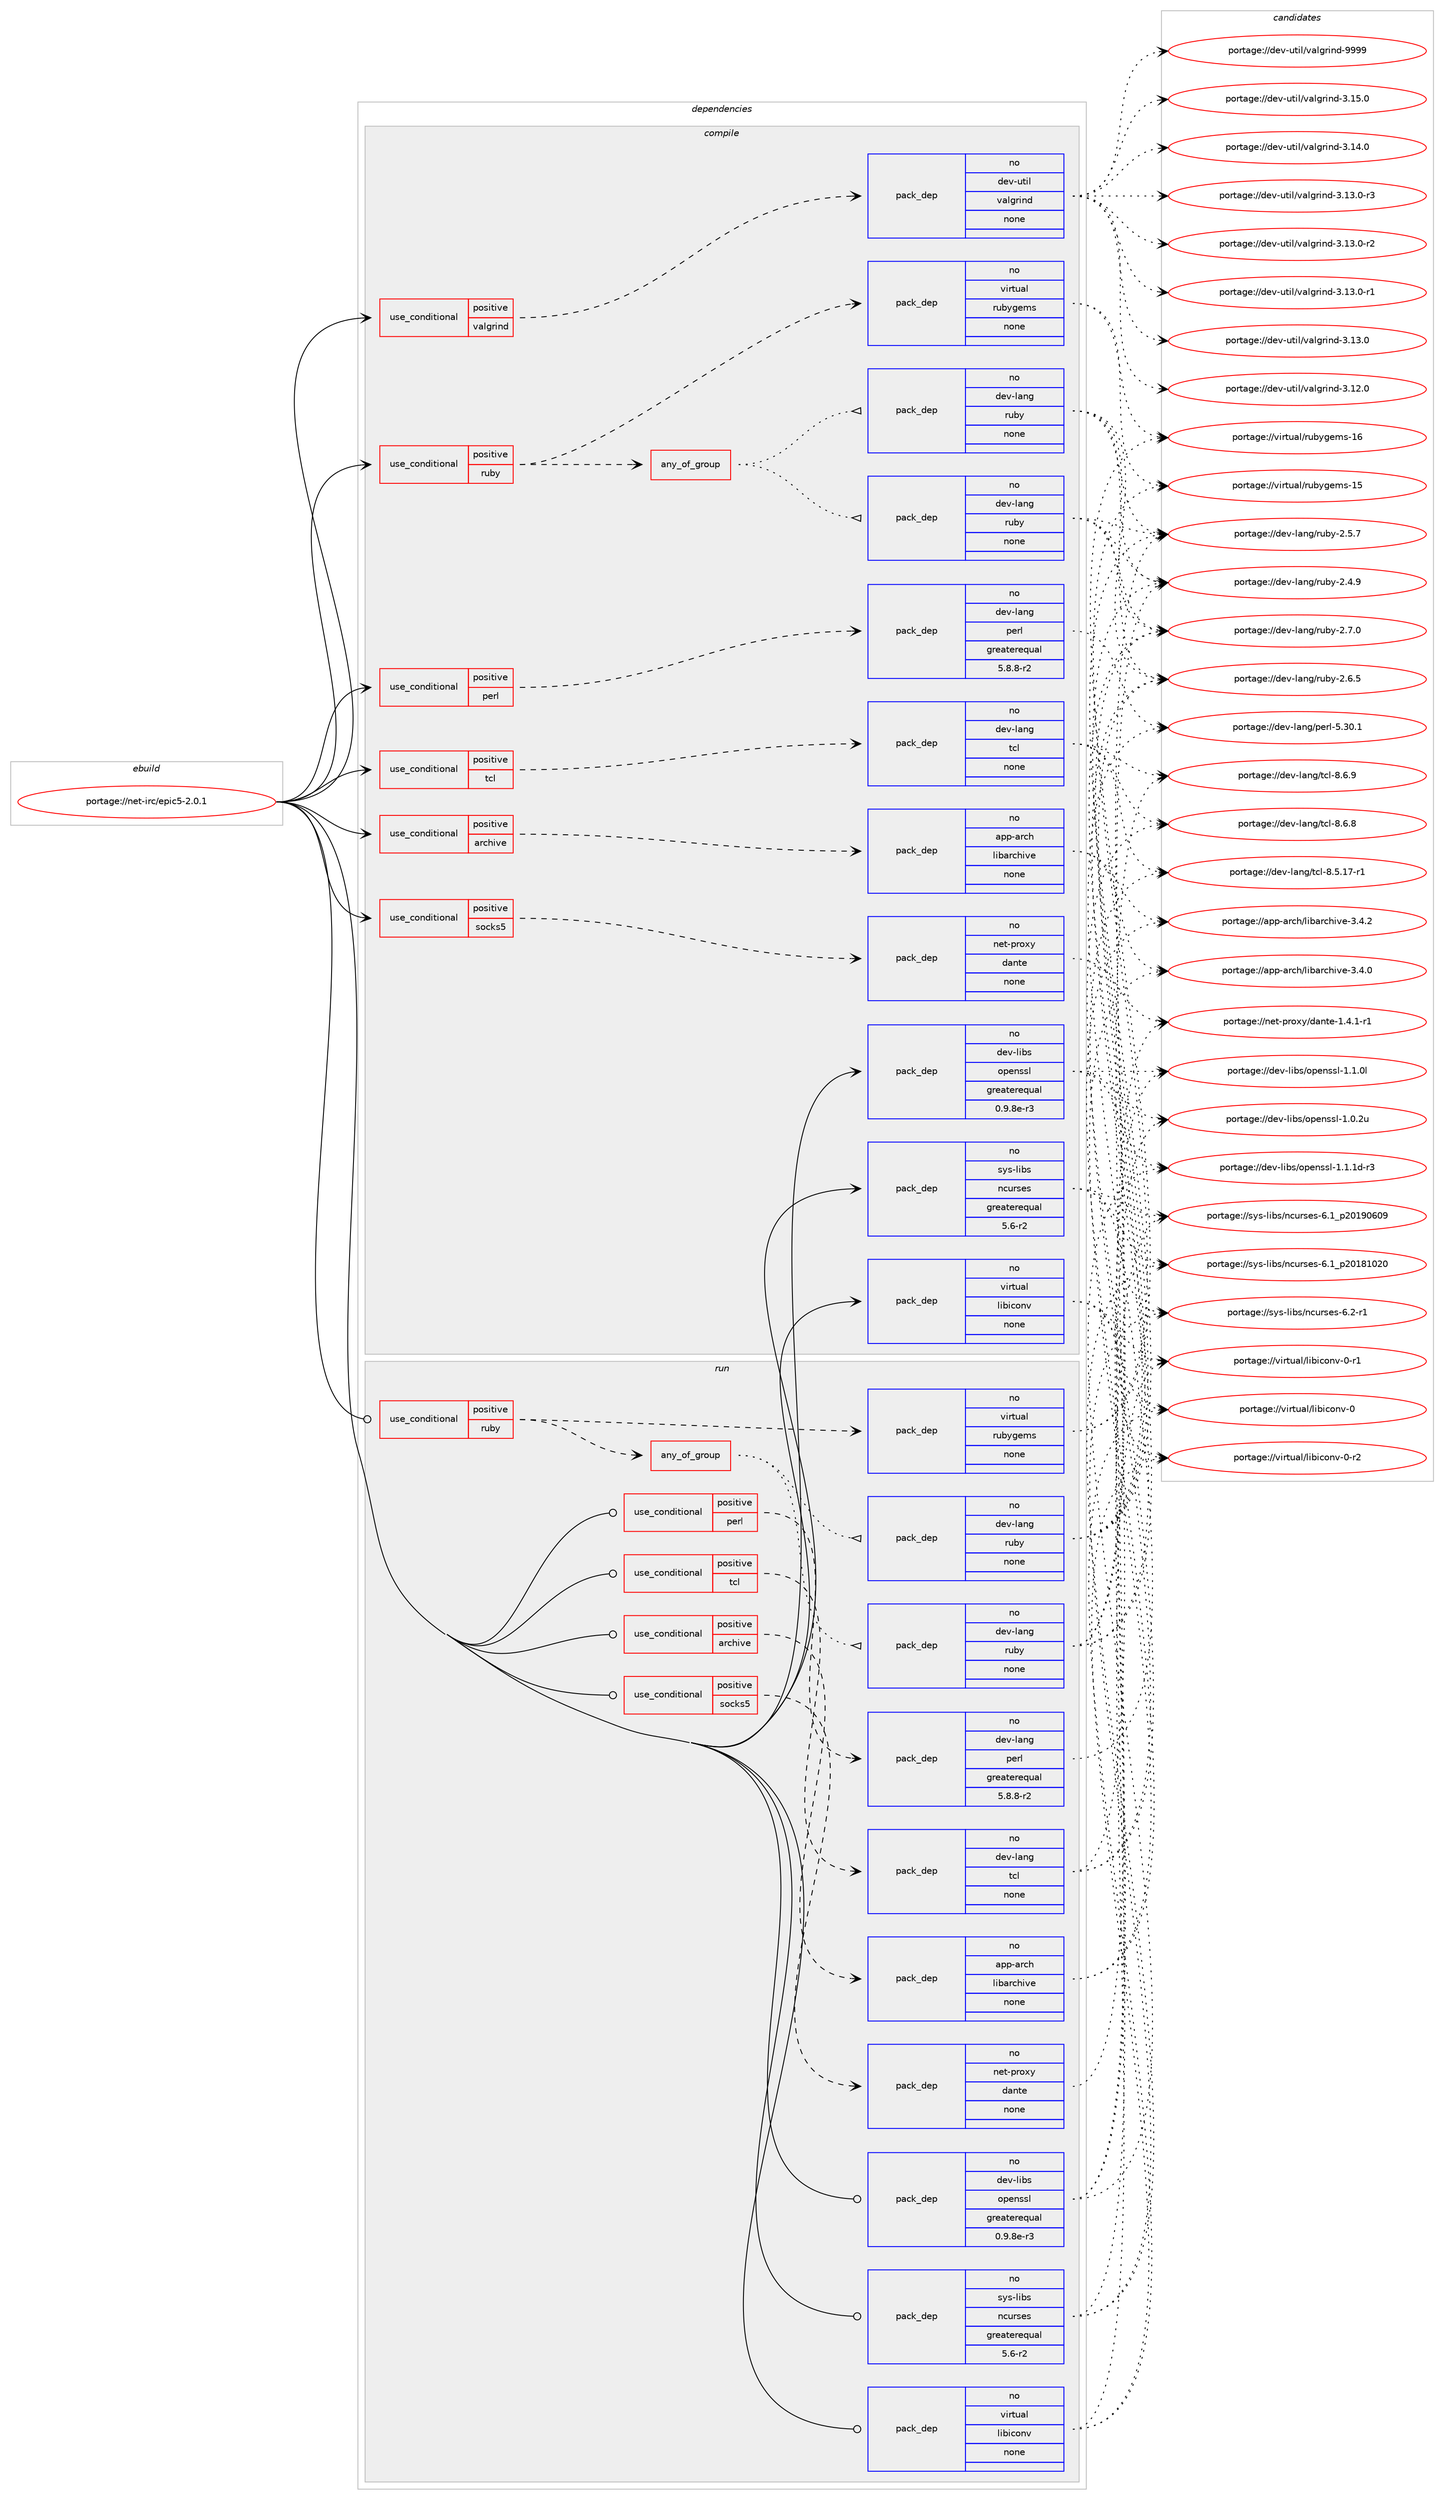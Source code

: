 digraph prolog {

# *************
# Graph options
# *************

newrank=true;
concentrate=true;
compound=true;
graph [rankdir=LR,fontname=Helvetica,fontsize=10,ranksep=1.5];#, ranksep=2.5, nodesep=0.2];
edge  [arrowhead=vee];
node  [fontname=Helvetica,fontsize=10];

# **********
# The ebuild
# **********

subgraph cluster_leftcol {
color=gray;
rank=same;
label=<<i>ebuild</i>>;
id [label="portage://net-irc/epic5-2.0.1", color=red, width=4, href="../net-irc/epic5-2.0.1.svg"];
}

# ****************
# The dependencies
# ****************

subgraph cluster_midcol {
color=gray;
label=<<i>dependencies</i>>;
subgraph cluster_compile {
fillcolor="#eeeeee";
style=filled;
label=<<i>compile</i>>;
subgraph cond17886 {
dependency83449 [label=<<TABLE BORDER="0" CELLBORDER="1" CELLSPACING="0" CELLPADDING="4"><TR><TD ROWSPAN="3" CELLPADDING="10">use_conditional</TD></TR><TR><TD>positive</TD></TR><TR><TD>archive</TD></TR></TABLE>>, shape=none, color=red];
subgraph pack63987 {
dependency83450 [label=<<TABLE BORDER="0" CELLBORDER="1" CELLSPACING="0" CELLPADDING="4" WIDTH="220"><TR><TD ROWSPAN="6" CELLPADDING="30">pack_dep</TD></TR><TR><TD WIDTH="110">no</TD></TR><TR><TD>app-arch</TD></TR><TR><TD>libarchive</TD></TR><TR><TD>none</TD></TR><TR><TD></TD></TR></TABLE>>, shape=none, color=blue];
}
dependency83449:e -> dependency83450:w [weight=20,style="dashed",arrowhead="vee"];
}
id:e -> dependency83449:w [weight=20,style="solid",arrowhead="vee"];
subgraph cond17887 {
dependency83451 [label=<<TABLE BORDER="0" CELLBORDER="1" CELLSPACING="0" CELLPADDING="4"><TR><TD ROWSPAN="3" CELLPADDING="10">use_conditional</TD></TR><TR><TD>positive</TD></TR><TR><TD>perl</TD></TR></TABLE>>, shape=none, color=red];
subgraph pack63988 {
dependency83452 [label=<<TABLE BORDER="0" CELLBORDER="1" CELLSPACING="0" CELLPADDING="4" WIDTH="220"><TR><TD ROWSPAN="6" CELLPADDING="30">pack_dep</TD></TR><TR><TD WIDTH="110">no</TD></TR><TR><TD>dev-lang</TD></TR><TR><TD>perl</TD></TR><TR><TD>greaterequal</TD></TR><TR><TD>5.8.8-r2</TD></TR></TABLE>>, shape=none, color=blue];
}
dependency83451:e -> dependency83452:w [weight=20,style="dashed",arrowhead="vee"];
}
id:e -> dependency83451:w [weight=20,style="solid",arrowhead="vee"];
subgraph cond17888 {
dependency83453 [label=<<TABLE BORDER="0" CELLBORDER="1" CELLSPACING="0" CELLPADDING="4"><TR><TD ROWSPAN="3" CELLPADDING="10">use_conditional</TD></TR><TR><TD>positive</TD></TR><TR><TD>ruby</TD></TR></TABLE>>, shape=none, color=red];
subgraph any1502 {
dependency83454 [label=<<TABLE BORDER="0" CELLBORDER="1" CELLSPACING="0" CELLPADDING="4"><TR><TD CELLPADDING="10">any_of_group</TD></TR></TABLE>>, shape=none, color=red];subgraph pack63989 {
dependency83455 [label=<<TABLE BORDER="0" CELLBORDER="1" CELLSPACING="0" CELLPADDING="4" WIDTH="220"><TR><TD ROWSPAN="6" CELLPADDING="30">pack_dep</TD></TR><TR><TD WIDTH="110">no</TD></TR><TR><TD>dev-lang</TD></TR><TR><TD>ruby</TD></TR><TR><TD>none</TD></TR><TR><TD></TD></TR></TABLE>>, shape=none, color=blue];
}
dependency83454:e -> dependency83455:w [weight=20,style="dotted",arrowhead="oinv"];
subgraph pack63990 {
dependency83456 [label=<<TABLE BORDER="0" CELLBORDER="1" CELLSPACING="0" CELLPADDING="4" WIDTH="220"><TR><TD ROWSPAN="6" CELLPADDING="30">pack_dep</TD></TR><TR><TD WIDTH="110">no</TD></TR><TR><TD>dev-lang</TD></TR><TR><TD>ruby</TD></TR><TR><TD>none</TD></TR><TR><TD></TD></TR></TABLE>>, shape=none, color=blue];
}
dependency83454:e -> dependency83456:w [weight=20,style="dotted",arrowhead="oinv"];
}
dependency83453:e -> dependency83454:w [weight=20,style="dashed",arrowhead="vee"];
subgraph pack63991 {
dependency83457 [label=<<TABLE BORDER="0" CELLBORDER="1" CELLSPACING="0" CELLPADDING="4" WIDTH="220"><TR><TD ROWSPAN="6" CELLPADDING="30">pack_dep</TD></TR><TR><TD WIDTH="110">no</TD></TR><TR><TD>virtual</TD></TR><TR><TD>rubygems</TD></TR><TR><TD>none</TD></TR><TR><TD></TD></TR></TABLE>>, shape=none, color=blue];
}
dependency83453:e -> dependency83457:w [weight=20,style="dashed",arrowhead="vee"];
}
id:e -> dependency83453:w [weight=20,style="solid",arrowhead="vee"];
subgraph cond17889 {
dependency83458 [label=<<TABLE BORDER="0" CELLBORDER="1" CELLSPACING="0" CELLPADDING="4"><TR><TD ROWSPAN="3" CELLPADDING="10">use_conditional</TD></TR><TR><TD>positive</TD></TR><TR><TD>socks5</TD></TR></TABLE>>, shape=none, color=red];
subgraph pack63992 {
dependency83459 [label=<<TABLE BORDER="0" CELLBORDER="1" CELLSPACING="0" CELLPADDING="4" WIDTH="220"><TR><TD ROWSPAN="6" CELLPADDING="30">pack_dep</TD></TR><TR><TD WIDTH="110">no</TD></TR><TR><TD>net-proxy</TD></TR><TR><TD>dante</TD></TR><TR><TD>none</TD></TR><TR><TD></TD></TR></TABLE>>, shape=none, color=blue];
}
dependency83458:e -> dependency83459:w [weight=20,style="dashed",arrowhead="vee"];
}
id:e -> dependency83458:w [weight=20,style="solid",arrowhead="vee"];
subgraph cond17890 {
dependency83460 [label=<<TABLE BORDER="0" CELLBORDER="1" CELLSPACING="0" CELLPADDING="4"><TR><TD ROWSPAN="3" CELLPADDING="10">use_conditional</TD></TR><TR><TD>positive</TD></TR><TR><TD>tcl</TD></TR></TABLE>>, shape=none, color=red];
subgraph pack63993 {
dependency83461 [label=<<TABLE BORDER="0" CELLBORDER="1" CELLSPACING="0" CELLPADDING="4" WIDTH="220"><TR><TD ROWSPAN="6" CELLPADDING="30">pack_dep</TD></TR><TR><TD WIDTH="110">no</TD></TR><TR><TD>dev-lang</TD></TR><TR><TD>tcl</TD></TR><TR><TD>none</TD></TR><TR><TD></TD></TR></TABLE>>, shape=none, color=blue];
}
dependency83460:e -> dependency83461:w [weight=20,style="dashed",arrowhead="vee"];
}
id:e -> dependency83460:w [weight=20,style="solid",arrowhead="vee"];
subgraph cond17891 {
dependency83462 [label=<<TABLE BORDER="0" CELLBORDER="1" CELLSPACING="0" CELLPADDING="4"><TR><TD ROWSPAN="3" CELLPADDING="10">use_conditional</TD></TR><TR><TD>positive</TD></TR><TR><TD>valgrind</TD></TR></TABLE>>, shape=none, color=red];
subgraph pack63994 {
dependency83463 [label=<<TABLE BORDER="0" CELLBORDER="1" CELLSPACING="0" CELLPADDING="4" WIDTH="220"><TR><TD ROWSPAN="6" CELLPADDING="30">pack_dep</TD></TR><TR><TD WIDTH="110">no</TD></TR><TR><TD>dev-util</TD></TR><TR><TD>valgrind</TD></TR><TR><TD>none</TD></TR><TR><TD></TD></TR></TABLE>>, shape=none, color=blue];
}
dependency83462:e -> dependency83463:w [weight=20,style="dashed",arrowhead="vee"];
}
id:e -> dependency83462:w [weight=20,style="solid",arrowhead="vee"];
subgraph pack63995 {
dependency83464 [label=<<TABLE BORDER="0" CELLBORDER="1" CELLSPACING="0" CELLPADDING="4" WIDTH="220"><TR><TD ROWSPAN="6" CELLPADDING="30">pack_dep</TD></TR><TR><TD WIDTH="110">no</TD></TR><TR><TD>dev-libs</TD></TR><TR><TD>openssl</TD></TR><TR><TD>greaterequal</TD></TR><TR><TD>0.9.8e-r3</TD></TR></TABLE>>, shape=none, color=blue];
}
id:e -> dependency83464:w [weight=20,style="solid",arrowhead="vee"];
subgraph pack63996 {
dependency83465 [label=<<TABLE BORDER="0" CELLBORDER="1" CELLSPACING="0" CELLPADDING="4" WIDTH="220"><TR><TD ROWSPAN="6" CELLPADDING="30">pack_dep</TD></TR><TR><TD WIDTH="110">no</TD></TR><TR><TD>sys-libs</TD></TR><TR><TD>ncurses</TD></TR><TR><TD>greaterequal</TD></TR><TR><TD>5.6-r2</TD></TR></TABLE>>, shape=none, color=blue];
}
id:e -> dependency83465:w [weight=20,style="solid",arrowhead="vee"];
subgraph pack63997 {
dependency83466 [label=<<TABLE BORDER="0" CELLBORDER="1" CELLSPACING="0" CELLPADDING="4" WIDTH="220"><TR><TD ROWSPAN="6" CELLPADDING="30">pack_dep</TD></TR><TR><TD WIDTH="110">no</TD></TR><TR><TD>virtual</TD></TR><TR><TD>libiconv</TD></TR><TR><TD>none</TD></TR><TR><TD></TD></TR></TABLE>>, shape=none, color=blue];
}
id:e -> dependency83466:w [weight=20,style="solid",arrowhead="vee"];
}
subgraph cluster_compileandrun {
fillcolor="#eeeeee";
style=filled;
label=<<i>compile and run</i>>;
}
subgraph cluster_run {
fillcolor="#eeeeee";
style=filled;
label=<<i>run</i>>;
subgraph cond17892 {
dependency83467 [label=<<TABLE BORDER="0" CELLBORDER="1" CELLSPACING="0" CELLPADDING="4"><TR><TD ROWSPAN="3" CELLPADDING="10">use_conditional</TD></TR><TR><TD>positive</TD></TR><TR><TD>archive</TD></TR></TABLE>>, shape=none, color=red];
subgraph pack63998 {
dependency83468 [label=<<TABLE BORDER="0" CELLBORDER="1" CELLSPACING="0" CELLPADDING="4" WIDTH="220"><TR><TD ROWSPAN="6" CELLPADDING="30">pack_dep</TD></TR><TR><TD WIDTH="110">no</TD></TR><TR><TD>app-arch</TD></TR><TR><TD>libarchive</TD></TR><TR><TD>none</TD></TR><TR><TD></TD></TR></TABLE>>, shape=none, color=blue];
}
dependency83467:e -> dependency83468:w [weight=20,style="dashed",arrowhead="vee"];
}
id:e -> dependency83467:w [weight=20,style="solid",arrowhead="odot"];
subgraph cond17893 {
dependency83469 [label=<<TABLE BORDER="0" CELLBORDER="1" CELLSPACING="0" CELLPADDING="4"><TR><TD ROWSPAN="3" CELLPADDING="10">use_conditional</TD></TR><TR><TD>positive</TD></TR><TR><TD>perl</TD></TR></TABLE>>, shape=none, color=red];
subgraph pack63999 {
dependency83470 [label=<<TABLE BORDER="0" CELLBORDER="1" CELLSPACING="0" CELLPADDING="4" WIDTH="220"><TR><TD ROWSPAN="6" CELLPADDING="30">pack_dep</TD></TR><TR><TD WIDTH="110">no</TD></TR><TR><TD>dev-lang</TD></TR><TR><TD>perl</TD></TR><TR><TD>greaterequal</TD></TR><TR><TD>5.8.8-r2</TD></TR></TABLE>>, shape=none, color=blue];
}
dependency83469:e -> dependency83470:w [weight=20,style="dashed",arrowhead="vee"];
}
id:e -> dependency83469:w [weight=20,style="solid",arrowhead="odot"];
subgraph cond17894 {
dependency83471 [label=<<TABLE BORDER="0" CELLBORDER="1" CELLSPACING="0" CELLPADDING="4"><TR><TD ROWSPAN="3" CELLPADDING="10">use_conditional</TD></TR><TR><TD>positive</TD></TR><TR><TD>ruby</TD></TR></TABLE>>, shape=none, color=red];
subgraph any1503 {
dependency83472 [label=<<TABLE BORDER="0" CELLBORDER="1" CELLSPACING="0" CELLPADDING="4"><TR><TD CELLPADDING="10">any_of_group</TD></TR></TABLE>>, shape=none, color=red];subgraph pack64000 {
dependency83473 [label=<<TABLE BORDER="0" CELLBORDER="1" CELLSPACING="0" CELLPADDING="4" WIDTH="220"><TR><TD ROWSPAN="6" CELLPADDING="30">pack_dep</TD></TR><TR><TD WIDTH="110">no</TD></TR><TR><TD>dev-lang</TD></TR><TR><TD>ruby</TD></TR><TR><TD>none</TD></TR><TR><TD></TD></TR></TABLE>>, shape=none, color=blue];
}
dependency83472:e -> dependency83473:w [weight=20,style="dotted",arrowhead="oinv"];
subgraph pack64001 {
dependency83474 [label=<<TABLE BORDER="0" CELLBORDER="1" CELLSPACING="0" CELLPADDING="4" WIDTH="220"><TR><TD ROWSPAN="6" CELLPADDING="30">pack_dep</TD></TR><TR><TD WIDTH="110">no</TD></TR><TR><TD>dev-lang</TD></TR><TR><TD>ruby</TD></TR><TR><TD>none</TD></TR><TR><TD></TD></TR></TABLE>>, shape=none, color=blue];
}
dependency83472:e -> dependency83474:w [weight=20,style="dotted",arrowhead="oinv"];
}
dependency83471:e -> dependency83472:w [weight=20,style="dashed",arrowhead="vee"];
subgraph pack64002 {
dependency83475 [label=<<TABLE BORDER="0" CELLBORDER="1" CELLSPACING="0" CELLPADDING="4" WIDTH="220"><TR><TD ROWSPAN="6" CELLPADDING="30">pack_dep</TD></TR><TR><TD WIDTH="110">no</TD></TR><TR><TD>virtual</TD></TR><TR><TD>rubygems</TD></TR><TR><TD>none</TD></TR><TR><TD></TD></TR></TABLE>>, shape=none, color=blue];
}
dependency83471:e -> dependency83475:w [weight=20,style="dashed",arrowhead="vee"];
}
id:e -> dependency83471:w [weight=20,style="solid",arrowhead="odot"];
subgraph cond17895 {
dependency83476 [label=<<TABLE BORDER="0" CELLBORDER="1" CELLSPACING="0" CELLPADDING="4"><TR><TD ROWSPAN="3" CELLPADDING="10">use_conditional</TD></TR><TR><TD>positive</TD></TR><TR><TD>socks5</TD></TR></TABLE>>, shape=none, color=red];
subgraph pack64003 {
dependency83477 [label=<<TABLE BORDER="0" CELLBORDER="1" CELLSPACING="0" CELLPADDING="4" WIDTH="220"><TR><TD ROWSPAN="6" CELLPADDING="30">pack_dep</TD></TR><TR><TD WIDTH="110">no</TD></TR><TR><TD>net-proxy</TD></TR><TR><TD>dante</TD></TR><TR><TD>none</TD></TR><TR><TD></TD></TR></TABLE>>, shape=none, color=blue];
}
dependency83476:e -> dependency83477:w [weight=20,style="dashed",arrowhead="vee"];
}
id:e -> dependency83476:w [weight=20,style="solid",arrowhead="odot"];
subgraph cond17896 {
dependency83478 [label=<<TABLE BORDER="0" CELLBORDER="1" CELLSPACING="0" CELLPADDING="4"><TR><TD ROWSPAN="3" CELLPADDING="10">use_conditional</TD></TR><TR><TD>positive</TD></TR><TR><TD>tcl</TD></TR></TABLE>>, shape=none, color=red];
subgraph pack64004 {
dependency83479 [label=<<TABLE BORDER="0" CELLBORDER="1" CELLSPACING="0" CELLPADDING="4" WIDTH="220"><TR><TD ROWSPAN="6" CELLPADDING="30">pack_dep</TD></TR><TR><TD WIDTH="110">no</TD></TR><TR><TD>dev-lang</TD></TR><TR><TD>tcl</TD></TR><TR><TD>none</TD></TR><TR><TD></TD></TR></TABLE>>, shape=none, color=blue];
}
dependency83478:e -> dependency83479:w [weight=20,style="dashed",arrowhead="vee"];
}
id:e -> dependency83478:w [weight=20,style="solid",arrowhead="odot"];
subgraph pack64005 {
dependency83480 [label=<<TABLE BORDER="0" CELLBORDER="1" CELLSPACING="0" CELLPADDING="4" WIDTH="220"><TR><TD ROWSPAN="6" CELLPADDING="30">pack_dep</TD></TR><TR><TD WIDTH="110">no</TD></TR><TR><TD>dev-libs</TD></TR><TR><TD>openssl</TD></TR><TR><TD>greaterequal</TD></TR><TR><TD>0.9.8e-r3</TD></TR></TABLE>>, shape=none, color=blue];
}
id:e -> dependency83480:w [weight=20,style="solid",arrowhead="odot"];
subgraph pack64006 {
dependency83481 [label=<<TABLE BORDER="0" CELLBORDER="1" CELLSPACING="0" CELLPADDING="4" WIDTH="220"><TR><TD ROWSPAN="6" CELLPADDING="30">pack_dep</TD></TR><TR><TD WIDTH="110">no</TD></TR><TR><TD>sys-libs</TD></TR><TR><TD>ncurses</TD></TR><TR><TD>greaterequal</TD></TR><TR><TD>5.6-r2</TD></TR></TABLE>>, shape=none, color=blue];
}
id:e -> dependency83481:w [weight=20,style="solid",arrowhead="odot"];
subgraph pack64007 {
dependency83482 [label=<<TABLE BORDER="0" CELLBORDER="1" CELLSPACING="0" CELLPADDING="4" WIDTH="220"><TR><TD ROWSPAN="6" CELLPADDING="30">pack_dep</TD></TR><TR><TD WIDTH="110">no</TD></TR><TR><TD>virtual</TD></TR><TR><TD>libiconv</TD></TR><TR><TD>none</TD></TR><TR><TD></TD></TR></TABLE>>, shape=none, color=blue];
}
id:e -> dependency83482:w [weight=20,style="solid",arrowhead="odot"];
}
}

# **************
# The candidates
# **************

subgraph cluster_choices {
rank=same;
color=gray;
label=<<i>candidates</i>>;

subgraph choice63987 {
color=black;
nodesep=1;
choice9711211245971149910447108105989711499104105118101455146524650 [label="portage://app-arch/libarchive-3.4.2", color=red, width=4,href="../app-arch/libarchive-3.4.2.svg"];
choice9711211245971149910447108105989711499104105118101455146524648 [label="portage://app-arch/libarchive-3.4.0", color=red, width=4,href="../app-arch/libarchive-3.4.0.svg"];
dependency83450:e -> choice9711211245971149910447108105989711499104105118101455146524650:w [style=dotted,weight="100"];
dependency83450:e -> choice9711211245971149910447108105989711499104105118101455146524648:w [style=dotted,weight="100"];
}
subgraph choice63988 {
color=black;
nodesep=1;
choice10010111845108971101034711210111410845534651484649 [label="portage://dev-lang/perl-5.30.1", color=red, width=4,href="../dev-lang/perl-5.30.1.svg"];
dependency83452:e -> choice10010111845108971101034711210111410845534651484649:w [style=dotted,weight="100"];
}
subgraph choice63989 {
color=black;
nodesep=1;
choice10010111845108971101034711411798121455046554648 [label="portage://dev-lang/ruby-2.7.0", color=red, width=4,href="../dev-lang/ruby-2.7.0.svg"];
choice10010111845108971101034711411798121455046544653 [label="portage://dev-lang/ruby-2.6.5", color=red, width=4,href="../dev-lang/ruby-2.6.5.svg"];
choice10010111845108971101034711411798121455046534655 [label="portage://dev-lang/ruby-2.5.7", color=red, width=4,href="../dev-lang/ruby-2.5.7.svg"];
choice10010111845108971101034711411798121455046524657 [label="portage://dev-lang/ruby-2.4.9", color=red, width=4,href="../dev-lang/ruby-2.4.9.svg"];
dependency83455:e -> choice10010111845108971101034711411798121455046554648:w [style=dotted,weight="100"];
dependency83455:e -> choice10010111845108971101034711411798121455046544653:w [style=dotted,weight="100"];
dependency83455:e -> choice10010111845108971101034711411798121455046534655:w [style=dotted,weight="100"];
dependency83455:e -> choice10010111845108971101034711411798121455046524657:w [style=dotted,weight="100"];
}
subgraph choice63990 {
color=black;
nodesep=1;
choice10010111845108971101034711411798121455046554648 [label="portage://dev-lang/ruby-2.7.0", color=red, width=4,href="../dev-lang/ruby-2.7.0.svg"];
choice10010111845108971101034711411798121455046544653 [label="portage://dev-lang/ruby-2.6.5", color=red, width=4,href="../dev-lang/ruby-2.6.5.svg"];
choice10010111845108971101034711411798121455046534655 [label="portage://dev-lang/ruby-2.5.7", color=red, width=4,href="../dev-lang/ruby-2.5.7.svg"];
choice10010111845108971101034711411798121455046524657 [label="portage://dev-lang/ruby-2.4.9", color=red, width=4,href="../dev-lang/ruby-2.4.9.svg"];
dependency83456:e -> choice10010111845108971101034711411798121455046554648:w [style=dotted,weight="100"];
dependency83456:e -> choice10010111845108971101034711411798121455046544653:w [style=dotted,weight="100"];
dependency83456:e -> choice10010111845108971101034711411798121455046534655:w [style=dotted,weight="100"];
dependency83456:e -> choice10010111845108971101034711411798121455046524657:w [style=dotted,weight="100"];
}
subgraph choice63991 {
color=black;
nodesep=1;
choice118105114116117971084711411798121103101109115454954 [label="portage://virtual/rubygems-16", color=red, width=4,href="../virtual/rubygems-16.svg"];
choice118105114116117971084711411798121103101109115454953 [label="portage://virtual/rubygems-15", color=red, width=4,href="../virtual/rubygems-15.svg"];
dependency83457:e -> choice118105114116117971084711411798121103101109115454954:w [style=dotted,weight="100"];
dependency83457:e -> choice118105114116117971084711411798121103101109115454953:w [style=dotted,weight="100"];
}
subgraph choice63992 {
color=black;
nodesep=1;
choice1101011164511211411112012147100971101161014549465246494511449 [label="portage://net-proxy/dante-1.4.1-r1", color=red, width=4,href="../net-proxy/dante-1.4.1-r1.svg"];
dependency83459:e -> choice1101011164511211411112012147100971101161014549465246494511449:w [style=dotted,weight="100"];
}
subgraph choice63993 {
color=black;
nodesep=1;
choice10010111845108971101034711699108455646544657 [label="portage://dev-lang/tcl-8.6.9", color=red, width=4,href="../dev-lang/tcl-8.6.9.svg"];
choice10010111845108971101034711699108455646544656 [label="portage://dev-lang/tcl-8.6.8", color=red, width=4,href="../dev-lang/tcl-8.6.8.svg"];
choice10010111845108971101034711699108455646534649554511449 [label="portage://dev-lang/tcl-8.5.17-r1", color=red, width=4,href="../dev-lang/tcl-8.5.17-r1.svg"];
dependency83461:e -> choice10010111845108971101034711699108455646544657:w [style=dotted,weight="100"];
dependency83461:e -> choice10010111845108971101034711699108455646544656:w [style=dotted,weight="100"];
dependency83461:e -> choice10010111845108971101034711699108455646534649554511449:w [style=dotted,weight="100"];
}
subgraph choice63994 {
color=black;
nodesep=1;
choice1001011184511711610510847118971081031141051101004557575757 [label="portage://dev-util/valgrind-9999", color=red, width=4,href="../dev-util/valgrind-9999.svg"];
choice10010111845117116105108471189710810311410511010045514649534648 [label="portage://dev-util/valgrind-3.15.0", color=red, width=4,href="../dev-util/valgrind-3.15.0.svg"];
choice10010111845117116105108471189710810311410511010045514649524648 [label="portage://dev-util/valgrind-3.14.0", color=red, width=4,href="../dev-util/valgrind-3.14.0.svg"];
choice100101118451171161051084711897108103114105110100455146495146484511451 [label="portage://dev-util/valgrind-3.13.0-r3", color=red, width=4,href="../dev-util/valgrind-3.13.0-r3.svg"];
choice100101118451171161051084711897108103114105110100455146495146484511450 [label="portage://dev-util/valgrind-3.13.0-r2", color=red, width=4,href="../dev-util/valgrind-3.13.0-r2.svg"];
choice100101118451171161051084711897108103114105110100455146495146484511449 [label="portage://dev-util/valgrind-3.13.0-r1", color=red, width=4,href="../dev-util/valgrind-3.13.0-r1.svg"];
choice10010111845117116105108471189710810311410511010045514649514648 [label="portage://dev-util/valgrind-3.13.0", color=red, width=4,href="../dev-util/valgrind-3.13.0.svg"];
choice10010111845117116105108471189710810311410511010045514649504648 [label="portage://dev-util/valgrind-3.12.0", color=red, width=4,href="../dev-util/valgrind-3.12.0.svg"];
dependency83463:e -> choice1001011184511711610510847118971081031141051101004557575757:w [style=dotted,weight="100"];
dependency83463:e -> choice10010111845117116105108471189710810311410511010045514649534648:w [style=dotted,weight="100"];
dependency83463:e -> choice10010111845117116105108471189710810311410511010045514649524648:w [style=dotted,weight="100"];
dependency83463:e -> choice100101118451171161051084711897108103114105110100455146495146484511451:w [style=dotted,weight="100"];
dependency83463:e -> choice100101118451171161051084711897108103114105110100455146495146484511450:w [style=dotted,weight="100"];
dependency83463:e -> choice100101118451171161051084711897108103114105110100455146495146484511449:w [style=dotted,weight="100"];
dependency83463:e -> choice10010111845117116105108471189710810311410511010045514649514648:w [style=dotted,weight="100"];
dependency83463:e -> choice10010111845117116105108471189710810311410511010045514649504648:w [style=dotted,weight="100"];
}
subgraph choice63995 {
color=black;
nodesep=1;
choice1001011184510810598115471111121011101151151084549464946491004511451 [label="portage://dev-libs/openssl-1.1.1d-r3", color=red, width=4,href="../dev-libs/openssl-1.1.1d-r3.svg"];
choice100101118451081059811547111112101110115115108454946494648108 [label="portage://dev-libs/openssl-1.1.0l", color=red, width=4,href="../dev-libs/openssl-1.1.0l.svg"];
choice100101118451081059811547111112101110115115108454946484650117 [label="portage://dev-libs/openssl-1.0.2u", color=red, width=4,href="../dev-libs/openssl-1.0.2u.svg"];
dependency83464:e -> choice1001011184510810598115471111121011101151151084549464946491004511451:w [style=dotted,weight="100"];
dependency83464:e -> choice100101118451081059811547111112101110115115108454946494648108:w [style=dotted,weight="100"];
dependency83464:e -> choice100101118451081059811547111112101110115115108454946484650117:w [style=dotted,weight="100"];
}
subgraph choice63996 {
color=black;
nodesep=1;
choice11512111545108105981154711099117114115101115455446504511449 [label="portage://sys-libs/ncurses-6.2-r1", color=red, width=4,href="../sys-libs/ncurses-6.2-r1.svg"];
choice1151211154510810598115471109911711411510111545544649951125048495748544857 [label="portage://sys-libs/ncurses-6.1_p20190609", color=red, width=4,href="../sys-libs/ncurses-6.1_p20190609.svg"];
choice1151211154510810598115471109911711411510111545544649951125048495649485048 [label="portage://sys-libs/ncurses-6.1_p20181020", color=red, width=4,href="../sys-libs/ncurses-6.1_p20181020.svg"];
dependency83465:e -> choice11512111545108105981154711099117114115101115455446504511449:w [style=dotted,weight="100"];
dependency83465:e -> choice1151211154510810598115471109911711411510111545544649951125048495748544857:w [style=dotted,weight="100"];
dependency83465:e -> choice1151211154510810598115471109911711411510111545544649951125048495649485048:w [style=dotted,weight="100"];
}
subgraph choice63997 {
color=black;
nodesep=1;
choice1181051141161179710847108105981059911111011845484511450 [label="portage://virtual/libiconv-0-r2", color=red, width=4,href="../virtual/libiconv-0-r2.svg"];
choice1181051141161179710847108105981059911111011845484511449 [label="portage://virtual/libiconv-0-r1", color=red, width=4,href="../virtual/libiconv-0-r1.svg"];
choice118105114116117971084710810598105991111101184548 [label="portage://virtual/libiconv-0", color=red, width=4,href="../virtual/libiconv-0.svg"];
dependency83466:e -> choice1181051141161179710847108105981059911111011845484511450:w [style=dotted,weight="100"];
dependency83466:e -> choice1181051141161179710847108105981059911111011845484511449:w [style=dotted,weight="100"];
dependency83466:e -> choice118105114116117971084710810598105991111101184548:w [style=dotted,weight="100"];
}
subgraph choice63998 {
color=black;
nodesep=1;
choice9711211245971149910447108105989711499104105118101455146524650 [label="portage://app-arch/libarchive-3.4.2", color=red, width=4,href="../app-arch/libarchive-3.4.2.svg"];
choice9711211245971149910447108105989711499104105118101455146524648 [label="portage://app-arch/libarchive-3.4.0", color=red, width=4,href="../app-arch/libarchive-3.4.0.svg"];
dependency83468:e -> choice9711211245971149910447108105989711499104105118101455146524650:w [style=dotted,weight="100"];
dependency83468:e -> choice9711211245971149910447108105989711499104105118101455146524648:w [style=dotted,weight="100"];
}
subgraph choice63999 {
color=black;
nodesep=1;
choice10010111845108971101034711210111410845534651484649 [label="portage://dev-lang/perl-5.30.1", color=red, width=4,href="../dev-lang/perl-5.30.1.svg"];
dependency83470:e -> choice10010111845108971101034711210111410845534651484649:w [style=dotted,weight="100"];
}
subgraph choice64000 {
color=black;
nodesep=1;
choice10010111845108971101034711411798121455046554648 [label="portage://dev-lang/ruby-2.7.0", color=red, width=4,href="../dev-lang/ruby-2.7.0.svg"];
choice10010111845108971101034711411798121455046544653 [label="portage://dev-lang/ruby-2.6.5", color=red, width=4,href="../dev-lang/ruby-2.6.5.svg"];
choice10010111845108971101034711411798121455046534655 [label="portage://dev-lang/ruby-2.5.7", color=red, width=4,href="../dev-lang/ruby-2.5.7.svg"];
choice10010111845108971101034711411798121455046524657 [label="portage://dev-lang/ruby-2.4.9", color=red, width=4,href="../dev-lang/ruby-2.4.9.svg"];
dependency83473:e -> choice10010111845108971101034711411798121455046554648:w [style=dotted,weight="100"];
dependency83473:e -> choice10010111845108971101034711411798121455046544653:w [style=dotted,weight="100"];
dependency83473:e -> choice10010111845108971101034711411798121455046534655:w [style=dotted,weight="100"];
dependency83473:e -> choice10010111845108971101034711411798121455046524657:w [style=dotted,weight="100"];
}
subgraph choice64001 {
color=black;
nodesep=1;
choice10010111845108971101034711411798121455046554648 [label="portage://dev-lang/ruby-2.7.0", color=red, width=4,href="../dev-lang/ruby-2.7.0.svg"];
choice10010111845108971101034711411798121455046544653 [label="portage://dev-lang/ruby-2.6.5", color=red, width=4,href="../dev-lang/ruby-2.6.5.svg"];
choice10010111845108971101034711411798121455046534655 [label="portage://dev-lang/ruby-2.5.7", color=red, width=4,href="../dev-lang/ruby-2.5.7.svg"];
choice10010111845108971101034711411798121455046524657 [label="portage://dev-lang/ruby-2.4.9", color=red, width=4,href="../dev-lang/ruby-2.4.9.svg"];
dependency83474:e -> choice10010111845108971101034711411798121455046554648:w [style=dotted,weight="100"];
dependency83474:e -> choice10010111845108971101034711411798121455046544653:w [style=dotted,weight="100"];
dependency83474:e -> choice10010111845108971101034711411798121455046534655:w [style=dotted,weight="100"];
dependency83474:e -> choice10010111845108971101034711411798121455046524657:w [style=dotted,weight="100"];
}
subgraph choice64002 {
color=black;
nodesep=1;
choice118105114116117971084711411798121103101109115454954 [label="portage://virtual/rubygems-16", color=red, width=4,href="../virtual/rubygems-16.svg"];
choice118105114116117971084711411798121103101109115454953 [label="portage://virtual/rubygems-15", color=red, width=4,href="../virtual/rubygems-15.svg"];
dependency83475:e -> choice118105114116117971084711411798121103101109115454954:w [style=dotted,weight="100"];
dependency83475:e -> choice118105114116117971084711411798121103101109115454953:w [style=dotted,weight="100"];
}
subgraph choice64003 {
color=black;
nodesep=1;
choice1101011164511211411112012147100971101161014549465246494511449 [label="portage://net-proxy/dante-1.4.1-r1", color=red, width=4,href="../net-proxy/dante-1.4.1-r1.svg"];
dependency83477:e -> choice1101011164511211411112012147100971101161014549465246494511449:w [style=dotted,weight="100"];
}
subgraph choice64004 {
color=black;
nodesep=1;
choice10010111845108971101034711699108455646544657 [label="portage://dev-lang/tcl-8.6.9", color=red, width=4,href="../dev-lang/tcl-8.6.9.svg"];
choice10010111845108971101034711699108455646544656 [label="portage://dev-lang/tcl-8.6.8", color=red, width=4,href="../dev-lang/tcl-8.6.8.svg"];
choice10010111845108971101034711699108455646534649554511449 [label="portage://dev-lang/tcl-8.5.17-r1", color=red, width=4,href="../dev-lang/tcl-8.5.17-r1.svg"];
dependency83479:e -> choice10010111845108971101034711699108455646544657:w [style=dotted,weight="100"];
dependency83479:e -> choice10010111845108971101034711699108455646544656:w [style=dotted,weight="100"];
dependency83479:e -> choice10010111845108971101034711699108455646534649554511449:w [style=dotted,weight="100"];
}
subgraph choice64005 {
color=black;
nodesep=1;
choice1001011184510810598115471111121011101151151084549464946491004511451 [label="portage://dev-libs/openssl-1.1.1d-r3", color=red, width=4,href="../dev-libs/openssl-1.1.1d-r3.svg"];
choice100101118451081059811547111112101110115115108454946494648108 [label="portage://dev-libs/openssl-1.1.0l", color=red, width=4,href="../dev-libs/openssl-1.1.0l.svg"];
choice100101118451081059811547111112101110115115108454946484650117 [label="portage://dev-libs/openssl-1.0.2u", color=red, width=4,href="../dev-libs/openssl-1.0.2u.svg"];
dependency83480:e -> choice1001011184510810598115471111121011101151151084549464946491004511451:w [style=dotted,weight="100"];
dependency83480:e -> choice100101118451081059811547111112101110115115108454946494648108:w [style=dotted,weight="100"];
dependency83480:e -> choice100101118451081059811547111112101110115115108454946484650117:w [style=dotted,weight="100"];
}
subgraph choice64006 {
color=black;
nodesep=1;
choice11512111545108105981154711099117114115101115455446504511449 [label="portage://sys-libs/ncurses-6.2-r1", color=red, width=4,href="../sys-libs/ncurses-6.2-r1.svg"];
choice1151211154510810598115471109911711411510111545544649951125048495748544857 [label="portage://sys-libs/ncurses-6.1_p20190609", color=red, width=4,href="../sys-libs/ncurses-6.1_p20190609.svg"];
choice1151211154510810598115471109911711411510111545544649951125048495649485048 [label="portage://sys-libs/ncurses-6.1_p20181020", color=red, width=4,href="../sys-libs/ncurses-6.1_p20181020.svg"];
dependency83481:e -> choice11512111545108105981154711099117114115101115455446504511449:w [style=dotted,weight="100"];
dependency83481:e -> choice1151211154510810598115471109911711411510111545544649951125048495748544857:w [style=dotted,weight="100"];
dependency83481:e -> choice1151211154510810598115471109911711411510111545544649951125048495649485048:w [style=dotted,weight="100"];
}
subgraph choice64007 {
color=black;
nodesep=1;
choice1181051141161179710847108105981059911111011845484511450 [label="portage://virtual/libiconv-0-r2", color=red, width=4,href="../virtual/libiconv-0-r2.svg"];
choice1181051141161179710847108105981059911111011845484511449 [label="portage://virtual/libiconv-0-r1", color=red, width=4,href="../virtual/libiconv-0-r1.svg"];
choice118105114116117971084710810598105991111101184548 [label="portage://virtual/libiconv-0", color=red, width=4,href="../virtual/libiconv-0.svg"];
dependency83482:e -> choice1181051141161179710847108105981059911111011845484511450:w [style=dotted,weight="100"];
dependency83482:e -> choice1181051141161179710847108105981059911111011845484511449:w [style=dotted,weight="100"];
dependency83482:e -> choice118105114116117971084710810598105991111101184548:w [style=dotted,weight="100"];
}
}

}
